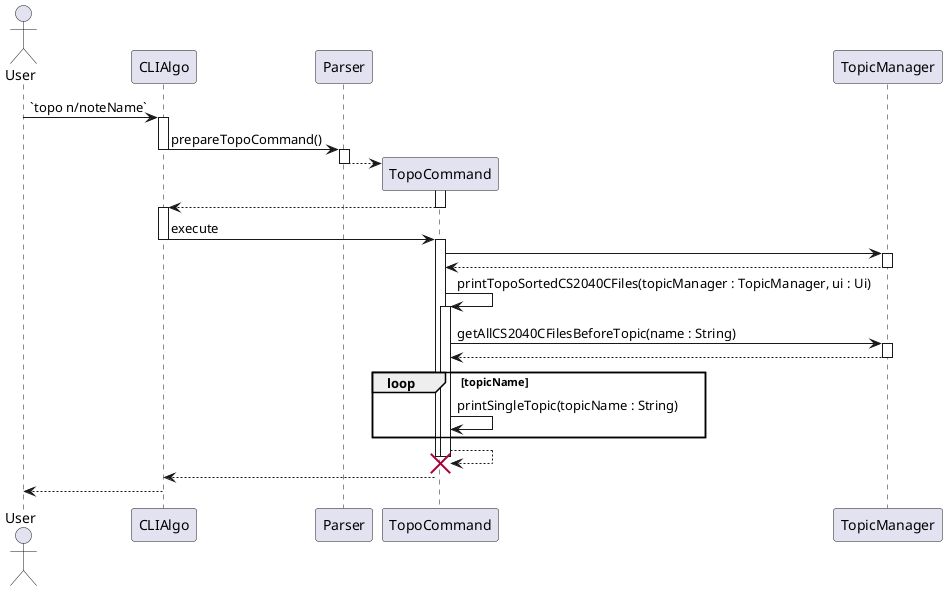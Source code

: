 @startuml
'https://plantuml.com/sequence-diagram

actor User as u
participant CLIAlgo as cli
participant Parser as p
participant TopoCommand as tc
participant TopicManager as tm

u -> cli : `topo n/noteName`
activate cli
cli -> p : prepareTopoCommand()
deactivate cli
activate p
p --> tc **
activate tc
deactivate p
tc --> cli
deactivate tc
activate cli
deactivate tc
cli -> tc : execute
deactivate cli
activate tc
tc -> tm
activate tm
tm --> tc
deactivate tm
tc -> tc : printTopoSortedCS2040CFiles(topicManager : TopicManager, ui : Ui)
activate tc
tc -> tm : getAllCS2040CFilesBeforeTopic(name : String)
activate tm
tm --> tc
deactivate tm
loop topicName
    tc -> tc : printSingleTopic(topicName : String)
end
tc --> tc
destroy tc
tc --> cli
cli --> u

@enduml